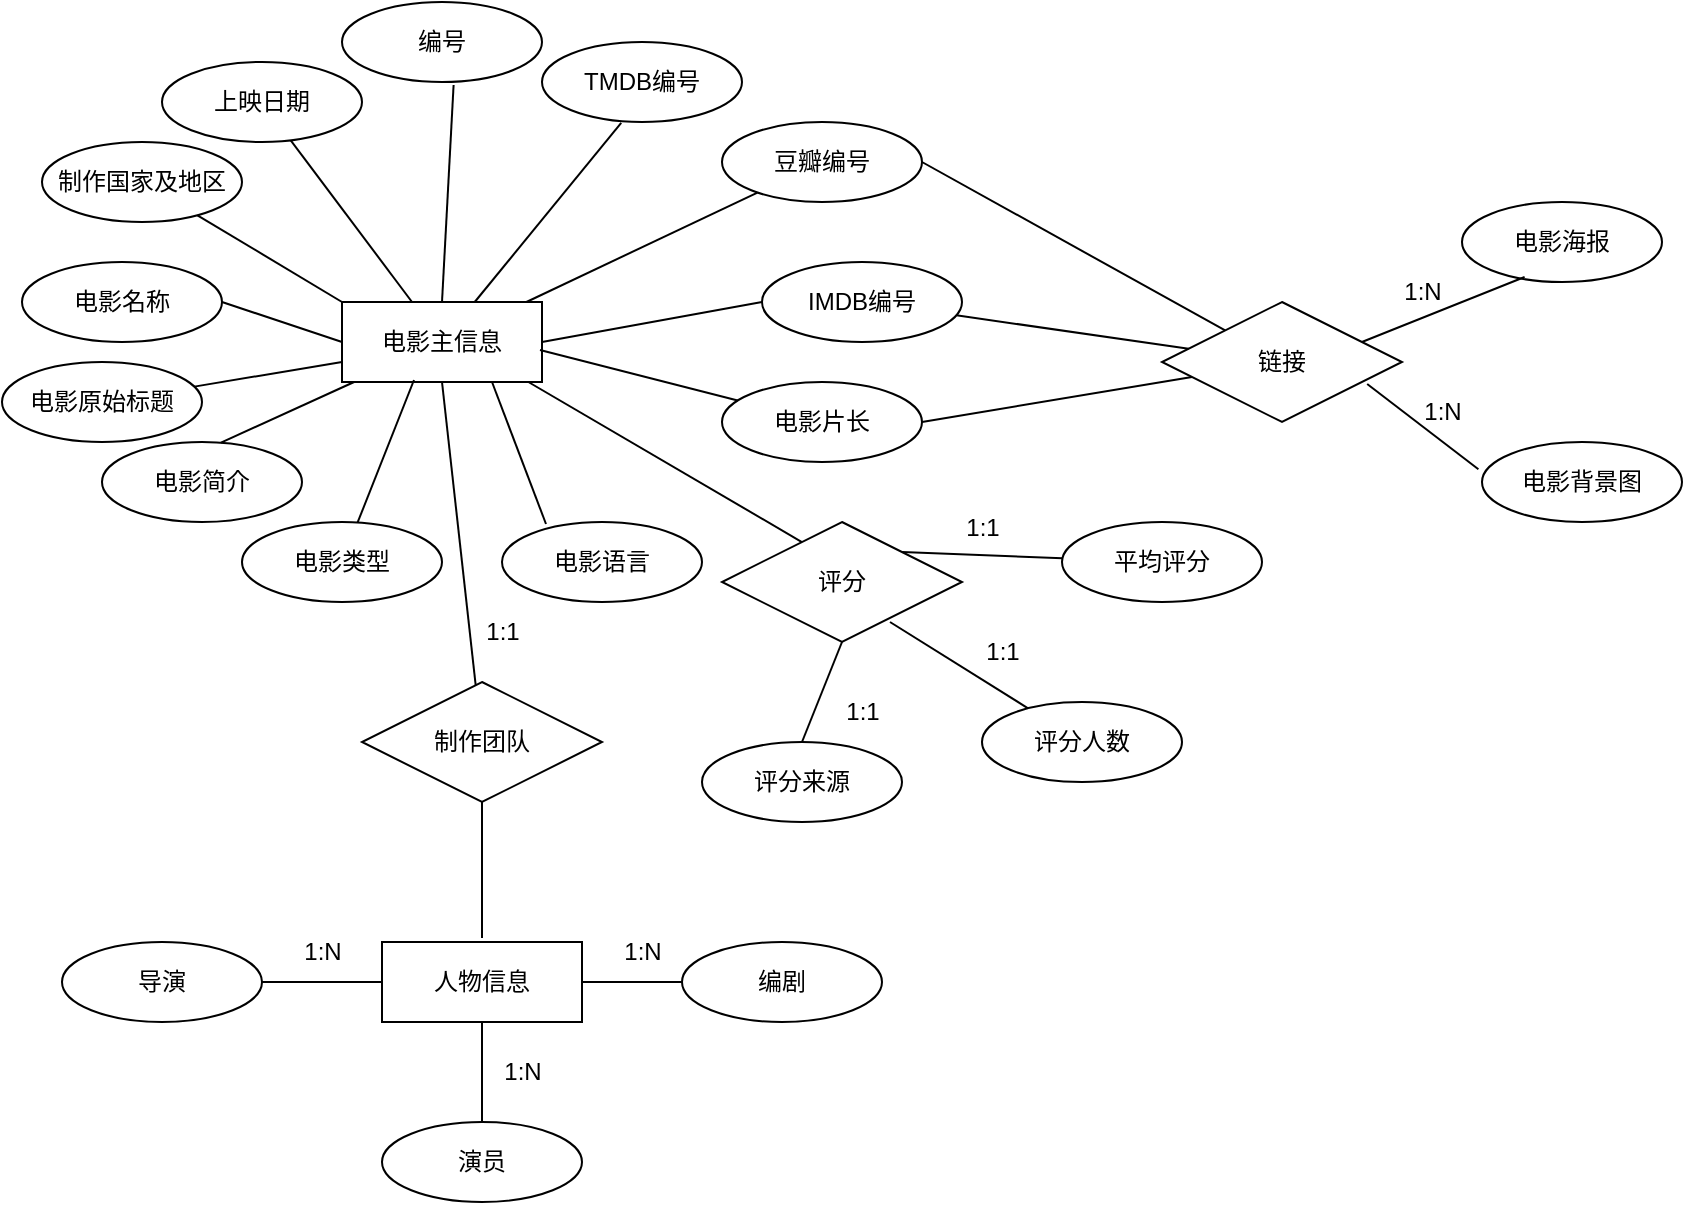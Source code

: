 <mxfile version="24.7.12">
  <diagram id="R2lEEEUBdFMjLlhIrx00" name="Page-1">
    <mxGraphModel dx="3134" dy="1846" grid="1" gridSize="10" guides="1" tooltips="1" connect="1" arrows="1" fold="1" page="1" pageScale="1" pageWidth="850" pageHeight="1100" math="0" shadow="0" extFonts="Permanent Marker^https://fonts.googleapis.com/css?family=Permanent+Marker">
      <root>
        <mxCell id="0" />
        <mxCell id="1" parent="0" />
        <mxCell id="ySv0NDXNb3eUwj8sAtVx-1" value="电影主信息" style="whiteSpace=wrap;html=1;align=center;" vertex="1" parent="1">
          <mxGeometry x="-890" y="-510" width="100" height="40" as="geometry" />
        </mxCell>
        <mxCell id="ySv0NDXNb3eUwj8sAtVx-2" value="豆瓣编号" style="ellipse;whiteSpace=wrap;html=1;align=center;" vertex="1" parent="1">
          <mxGeometry x="-700" y="-600" width="100" height="40" as="geometry" />
        </mxCell>
        <mxCell id="ySv0NDXNb3eUwj8sAtVx-3" value="IMDB编号" style="ellipse;whiteSpace=wrap;html=1;align=center;" vertex="1" parent="1">
          <mxGeometry x="-680" y="-530" width="100" height="40" as="geometry" />
        </mxCell>
        <mxCell id="ySv0NDXNb3eUwj8sAtVx-5" value="TMDB编号" style="ellipse;whiteSpace=wrap;html=1;align=center;" vertex="1" parent="1">
          <mxGeometry x="-790" y="-640" width="100" height="40" as="geometry" />
        </mxCell>
        <mxCell id="ySv0NDXNb3eUwj8sAtVx-6" value="电影名称" style="ellipse;whiteSpace=wrap;html=1;align=center;" vertex="1" parent="1">
          <mxGeometry x="-1050" y="-530" width="100" height="40" as="geometry" />
        </mxCell>
        <mxCell id="ySv0NDXNb3eUwj8sAtVx-7" value="" style="endArrow=none;html=1;rounded=0;" edge="1" parent="1" source="ySv0NDXNb3eUwj8sAtVx-1" target="ySv0NDXNb3eUwj8sAtVx-2">
          <mxGeometry relative="1" as="geometry">
            <mxPoint x="-830" y="-510" as="sourcePoint" />
            <mxPoint x="-670" y="-510" as="targetPoint" />
          </mxGeometry>
        </mxCell>
        <mxCell id="ySv0NDXNb3eUwj8sAtVx-9" value="" style="endArrow=none;html=1;rounded=0;exitX=1;exitY=0.5;exitDx=0;exitDy=0;entryX=0;entryY=0.5;entryDx=0;entryDy=0;" edge="1" parent="1" source="ySv0NDXNb3eUwj8sAtVx-1" target="ySv0NDXNb3eUwj8sAtVx-3">
          <mxGeometry relative="1" as="geometry">
            <mxPoint x="-750" y="-480.48" as="sourcePoint" />
            <mxPoint x="-700" y="-480.48" as="targetPoint" />
          </mxGeometry>
        </mxCell>
        <mxCell id="ySv0NDXNb3eUwj8sAtVx-12" value="" style="endArrow=none;html=1;rounded=0;exitX=1;exitY=0.5;exitDx=0;exitDy=0;entryX=0;entryY=0.5;entryDx=0;entryDy=0;" edge="1" parent="1" source="ySv0NDXNb3eUwj8sAtVx-6" target="ySv0NDXNb3eUwj8sAtVx-1">
          <mxGeometry relative="1" as="geometry">
            <mxPoint x="-900" y="-480" as="sourcePoint" />
            <mxPoint x="-860" y="-480" as="targetPoint" />
          </mxGeometry>
        </mxCell>
        <mxCell id="ySv0NDXNb3eUwj8sAtVx-18" value="电影语言" style="ellipse;whiteSpace=wrap;html=1;align=center;" vertex="1" parent="1">
          <mxGeometry x="-810" y="-400" width="100" height="40" as="geometry" />
        </mxCell>
        <mxCell id="ySv0NDXNb3eUwj8sAtVx-19" value="电影类型&lt;span style=&quot;color: rgba(0, 0, 0, 0); font-family: monospace; font-size: 0px; text-align: start; text-wrap: nowrap;&quot;&gt;%3CmxGraphModel%3E%3Croot%3E%3CmxCell%20id%3D%220%22%2F%3E%3CmxCell%20id%3D%221%22%20parent%3D%220%22%2F%3E%3CmxCell%20id%3D%222%22%20value%3D%22%E7%94%B5%E5%BD%B1%E8%AF%AD%E8%A8%80%22%20style%3D%22ellipse%3BwhiteSpace%3Dwrap%3Bhtml%3D1%3Balign%3Dcenter%3B%22%20vertex%3D%221%22%20parent%3D%221%22%3E%3CmxGeometry%20x%3D%22-680%22%20y%3D%22-630%22%20width%3D%22100%22%20height%3D%2240%22%20as%3D%22geometry%22%2F%3E%3C%2FmxCell%3E%3C%2Froot%3E%3C%2FmxGraphModel%3E&lt;/span&gt;" style="ellipse;whiteSpace=wrap;html=1;align=center;" vertex="1" parent="1">
          <mxGeometry x="-940" y="-400" width="100" height="40" as="geometry" />
        </mxCell>
        <mxCell id="ySv0NDXNb3eUwj8sAtVx-20" value="电影简介" style="ellipse;whiteSpace=wrap;html=1;align=center;" vertex="1" parent="1">
          <mxGeometry x="-1010" y="-440" width="100" height="40" as="geometry" />
        </mxCell>
        <mxCell id="ySv0NDXNb3eUwj8sAtVx-21" value="电影片长" style="ellipse;whiteSpace=wrap;html=1;align=center;" vertex="1" parent="1">
          <mxGeometry x="-700" y="-470" width="100" height="40" as="geometry" />
        </mxCell>
        <mxCell id="ySv0NDXNb3eUwj8sAtVx-22" value="上映日期" style="ellipse;whiteSpace=wrap;html=1;align=center;" vertex="1" parent="1">
          <mxGeometry x="-980" y="-630" width="100" height="40" as="geometry" />
        </mxCell>
        <mxCell id="ySv0NDXNb3eUwj8sAtVx-23" value="制作国家及地区" style="ellipse;whiteSpace=wrap;html=1;align=center;" vertex="1" parent="1">
          <mxGeometry x="-1040" y="-590" width="100" height="40" as="geometry" />
        </mxCell>
        <mxCell id="ySv0NDXNb3eUwj8sAtVx-24" value="编号" style="ellipse;whiteSpace=wrap;html=1;align=center;" vertex="1" parent="1">
          <mxGeometry x="-890" y="-660" width="100" height="40" as="geometry" />
        </mxCell>
        <mxCell id="ySv0NDXNb3eUwj8sAtVx-26" value="电影原始标题" style="ellipse;whiteSpace=wrap;html=1;align=center;" vertex="1" parent="1">
          <mxGeometry x="-1060" y="-480" width="100" height="40" as="geometry" />
        </mxCell>
        <mxCell id="ySv0NDXNb3eUwj8sAtVx-27" value="" style="endArrow=none;html=1;rounded=0;entryX=0;entryY=0;entryDx=0;entryDy=0;" edge="1" parent="1" source="ySv0NDXNb3eUwj8sAtVx-23" target="ySv0NDXNb3eUwj8sAtVx-1">
          <mxGeometry relative="1" as="geometry">
            <mxPoint x="-1040" y="-540" as="sourcePoint" />
            <mxPoint x="-880" y="-540" as="targetPoint" />
          </mxGeometry>
        </mxCell>
        <mxCell id="ySv0NDXNb3eUwj8sAtVx-30" value="" style="endArrow=none;html=1;rounded=0;" edge="1" parent="1" source="ySv0NDXNb3eUwj8sAtVx-26">
          <mxGeometry relative="1" as="geometry">
            <mxPoint x="-963.846" y="-470.002" as="sourcePoint" />
            <mxPoint x="-890" y="-480" as="targetPoint" />
          </mxGeometry>
        </mxCell>
        <mxCell id="ySv0NDXNb3eUwj8sAtVx-31" value="" style="endArrow=none;html=1;rounded=0;" edge="1" parent="1" source="ySv0NDXNb3eUwj8sAtVx-1" target="ySv0NDXNb3eUwj8sAtVx-22">
          <mxGeometry relative="1" as="geometry">
            <mxPoint x="-760" y="-540" as="sourcePoint" />
            <mxPoint x="-600" y="-540" as="targetPoint" />
          </mxGeometry>
        </mxCell>
        <mxCell id="ySv0NDXNb3eUwj8sAtVx-32" value="" style="endArrow=none;html=1;rounded=0;entryX=0.403;entryY=-0.022;entryDx=0;entryDy=0;entryPerimeter=0;" edge="1" parent="1" source="ySv0NDXNb3eUwj8sAtVx-1">
          <mxGeometry relative="1" as="geometry">
            <mxPoint x="-829.5" y="-470.0" as="sourcePoint" />
            <mxPoint x="-950.5" y="-439.72" as="targetPoint" />
          </mxGeometry>
        </mxCell>
        <mxCell id="ySv0NDXNb3eUwj8sAtVx-33" value="" style="endArrow=none;html=1;rounded=0;entryX=0.22;entryY=0.025;entryDx=0;entryDy=0;exitX=0.75;exitY=1;exitDx=0;exitDy=0;entryPerimeter=0;" edge="1" parent="1" source="ySv0NDXNb3eUwj8sAtVx-1" target="ySv0NDXNb3eUwj8sAtVx-18">
          <mxGeometry relative="1" as="geometry">
            <mxPoint x="-780" y="-480" as="sourcePoint" />
            <mxPoint x="-620" y="-480" as="targetPoint" />
          </mxGeometry>
        </mxCell>
        <mxCell id="ySv0NDXNb3eUwj8sAtVx-34" value="" style="endArrow=none;html=1;rounded=0;exitX=0.36;exitY=0.975;exitDx=0;exitDy=0;exitPerimeter=0;" edge="1" parent="1" source="ySv0NDXNb3eUwj8sAtVx-1" target="ySv0NDXNb3eUwj8sAtVx-19">
          <mxGeometry relative="1" as="geometry">
            <mxPoint x="-800" y="-450" as="sourcePoint" />
            <mxPoint x="-640" y="-450" as="targetPoint" />
          </mxGeometry>
        </mxCell>
        <mxCell id="ySv0NDXNb3eUwj8sAtVx-35" value="" style="endArrow=none;html=1;rounded=0;exitX=0.99;exitY=0.6;exitDx=0;exitDy=0;exitPerimeter=0;" edge="1" parent="1" source="ySv0NDXNb3eUwj8sAtVx-1" target="ySv0NDXNb3eUwj8sAtVx-21">
          <mxGeometry relative="1" as="geometry">
            <mxPoint x="-780" y="-490" as="sourcePoint" />
            <mxPoint x="-620" y="-490" as="targetPoint" />
          </mxGeometry>
        </mxCell>
        <mxCell id="ySv0NDXNb3eUwj8sAtVx-37" value="" style="endArrow=none;html=1;rounded=0;exitX=0.558;exitY=1.038;exitDx=0;exitDy=0;exitPerimeter=0;entryX=0.5;entryY=0;entryDx=0;entryDy=0;" edge="1" parent="1" source="ySv0NDXNb3eUwj8sAtVx-24" target="ySv0NDXNb3eUwj8sAtVx-1">
          <mxGeometry relative="1" as="geometry">
            <mxPoint x="-820" y="-590" as="sourcePoint" />
            <mxPoint x="-660" y="-590" as="targetPoint" />
          </mxGeometry>
        </mxCell>
        <mxCell id="ySv0NDXNb3eUwj8sAtVx-38" value="" style="endArrow=none;html=1;rounded=0;entryX=0.396;entryY=1.012;entryDx=0;entryDy=0;entryPerimeter=0;" edge="1" parent="1" source="ySv0NDXNb3eUwj8sAtVx-1" target="ySv0NDXNb3eUwj8sAtVx-5">
          <mxGeometry relative="1" as="geometry">
            <mxPoint x="-820" y="-540" as="sourcePoint" />
            <mxPoint x="-660" y="-540" as="targetPoint" />
          </mxGeometry>
        </mxCell>
        <mxCell id="ySv0NDXNb3eUwj8sAtVx-43" value="人物信息" style="whiteSpace=wrap;html=1;align=center;" vertex="1" parent="1">
          <mxGeometry x="-870" y="-190" width="100" height="40" as="geometry" />
        </mxCell>
        <mxCell id="ySv0NDXNb3eUwj8sAtVx-44" value="导演" style="ellipse;whiteSpace=wrap;html=1;align=center;" vertex="1" parent="1">
          <mxGeometry x="-1030" y="-190" width="100" height="40" as="geometry" />
        </mxCell>
        <mxCell id="ySv0NDXNb3eUwj8sAtVx-45" value="编剧" style="ellipse;whiteSpace=wrap;html=1;align=center;" vertex="1" parent="1">
          <mxGeometry x="-720" y="-190" width="100" height="40" as="geometry" />
        </mxCell>
        <mxCell id="ySv0NDXNb3eUwj8sAtVx-46" value="演员" style="ellipse;whiteSpace=wrap;html=1;align=center;" vertex="1" parent="1">
          <mxGeometry x="-870" y="-100" width="100" height="40" as="geometry" />
        </mxCell>
        <mxCell id="ySv0NDXNb3eUwj8sAtVx-47" value="" style="endArrow=none;html=1;rounded=0;entryX=0.5;entryY=1;entryDx=0;entryDy=0;exitX=0.5;exitY=0;exitDx=0;exitDy=0;" edge="1" parent="1" source="ySv0NDXNb3eUwj8sAtVx-46" target="ySv0NDXNb3eUwj8sAtVx-43">
          <mxGeometry relative="1" as="geometry">
            <mxPoint x="-810" y="-390" as="sourcePoint" />
            <mxPoint x="-650" y="-390" as="targetPoint" />
          </mxGeometry>
        </mxCell>
        <mxCell id="ySv0NDXNb3eUwj8sAtVx-48" value="" style="endArrow=none;html=1;rounded=0;entryX=0;entryY=0.5;entryDx=0;entryDy=0;exitX=1;exitY=0.5;exitDx=0;exitDy=0;" edge="1" parent="1" source="ySv0NDXNb3eUwj8sAtVx-44" target="ySv0NDXNb3eUwj8sAtVx-43">
          <mxGeometry relative="1" as="geometry">
            <mxPoint x="-1050" y="-430" as="sourcePoint" />
            <mxPoint x="-890" y="-430" as="targetPoint" />
          </mxGeometry>
        </mxCell>
        <mxCell id="ySv0NDXNb3eUwj8sAtVx-49" value="" style="endArrow=none;html=1;rounded=0;entryX=1;entryY=0.5;entryDx=0;entryDy=0;exitX=0;exitY=0.5;exitDx=0;exitDy=0;" edge="1" parent="1" source="ySv0NDXNb3eUwj8sAtVx-45" target="ySv0NDXNb3eUwj8sAtVx-43">
          <mxGeometry relative="1" as="geometry">
            <mxPoint x="-1040" y="-420" as="sourcePoint" />
            <mxPoint x="-880" y="-420" as="targetPoint" />
          </mxGeometry>
        </mxCell>
        <mxCell id="ySv0NDXNb3eUwj8sAtVx-51" value="制作团队" style="shape=rhombus;perimeter=rhombusPerimeter;whiteSpace=wrap;html=1;align=center;" vertex="1" parent="1">
          <mxGeometry x="-880" y="-320" width="120" height="60" as="geometry" />
        </mxCell>
        <mxCell id="ySv0NDXNb3eUwj8sAtVx-52" value="评分" style="shape=rhombus;perimeter=rhombusPerimeter;whiteSpace=wrap;html=1;align=center;" vertex="1" parent="1">
          <mxGeometry x="-700" y="-400" width="120" height="60" as="geometry" />
        </mxCell>
        <mxCell id="ySv0NDXNb3eUwj8sAtVx-54" value="" style="endArrow=none;html=1;rounded=0;exitX=0.934;exitY=1.003;exitDx=0;exitDy=0;exitPerimeter=0;entryX=0.333;entryY=0.167;entryDx=0;entryDy=0;entryPerimeter=0;strokeColor=#000000;" edge="1" parent="1" source="ySv0NDXNb3eUwj8sAtVx-1" target="ySv0NDXNb3eUwj8sAtVx-52">
          <mxGeometry relative="1" as="geometry">
            <mxPoint x="-680" y="-410" as="sourcePoint" />
            <mxPoint x="-520" y="-410" as="targetPoint" />
          </mxGeometry>
        </mxCell>
        <mxCell id="ySv0NDXNb3eUwj8sAtVx-55" value="" style="endArrow=none;html=1;rounded=0;exitX=0.5;exitY=1;exitDx=0;exitDy=0;" edge="1" parent="1" source="ySv0NDXNb3eUwj8sAtVx-1" target="ySv0NDXNb3eUwj8sAtVx-51">
          <mxGeometry relative="1" as="geometry">
            <mxPoint x="-820" y="-350" as="sourcePoint" />
            <mxPoint x="-660" y="-350" as="targetPoint" />
          </mxGeometry>
        </mxCell>
        <mxCell id="ySv0NDXNb3eUwj8sAtVx-56" value="" style="endArrow=none;html=1;rounded=0;exitX=0.5;exitY=1;exitDx=0;exitDy=0;" edge="1" parent="1" source="ySv0NDXNb3eUwj8sAtVx-51">
          <mxGeometry relative="1" as="geometry">
            <mxPoint x="-827" y="-270" as="sourcePoint" />
            <mxPoint x="-820" y="-192" as="targetPoint" />
          </mxGeometry>
        </mxCell>
        <mxCell id="ySv0NDXNb3eUwj8sAtVx-57" value="链接" style="shape=rhombus;perimeter=rhombusPerimeter;whiteSpace=wrap;html=1;align=center;" vertex="1" parent="1">
          <mxGeometry x="-480" y="-510" width="120" height="60" as="geometry" />
        </mxCell>
        <mxCell id="ySv0NDXNb3eUwj8sAtVx-58" value="电影海报" style="ellipse;whiteSpace=wrap;html=1;align=center;" vertex="1" parent="1">
          <mxGeometry x="-330" y="-560" width="100" height="40" as="geometry" />
        </mxCell>
        <mxCell id="ySv0NDXNb3eUwj8sAtVx-59" value="电影背景图" style="ellipse;whiteSpace=wrap;html=1;align=center;" vertex="1" parent="1">
          <mxGeometry x="-320" y="-440" width="100" height="40" as="geometry" />
        </mxCell>
        <mxCell id="ySv0NDXNb3eUwj8sAtVx-60" value="" style="endArrow=none;html=1;rounded=0;exitX=1;exitY=0.5;exitDx=0;exitDy=0;" edge="1" parent="1" source="ySv0NDXNb3eUwj8sAtVx-2" target="ySv0NDXNb3eUwj8sAtVx-57">
          <mxGeometry relative="1" as="geometry">
            <mxPoint x="-510" y="-430" as="sourcePoint" />
            <mxPoint x="-350" y="-430" as="targetPoint" />
          </mxGeometry>
        </mxCell>
        <mxCell id="ySv0NDXNb3eUwj8sAtVx-61" value="" style="endArrow=none;html=1;rounded=0;" edge="1" parent="1" source="ySv0NDXNb3eUwj8sAtVx-3" target="ySv0NDXNb3eUwj8sAtVx-57">
          <mxGeometry relative="1" as="geometry">
            <mxPoint x="-530" y="-440" as="sourcePoint" />
            <mxPoint x="-370" y="-440" as="targetPoint" />
          </mxGeometry>
        </mxCell>
        <mxCell id="ySv0NDXNb3eUwj8sAtVx-63" value="" style="endArrow=none;html=1;rounded=0;exitX=1;exitY=0.5;exitDx=0;exitDy=0;" edge="1" parent="1" source="ySv0NDXNb3eUwj8sAtVx-21" target="ySv0NDXNb3eUwj8sAtVx-57">
          <mxGeometry relative="1" as="geometry">
            <mxPoint x="-570" y="-440" as="sourcePoint" />
            <mxPoint x="-410" y="-440" as="targetPoint" />
          </mxGeometry>
        </mxCell>
        <mxCell id="ySv0NDXNb3eUwj8sAtVx-66" value="" style="endArrow=none;html=1;rounded=0;entryX=0.313;entryY=0.938;entryDx=0;entryDy=0;entryPerimeter=0;exitX=0.833;exitY=0.333;exitDx=0;exitDy=0;exitPerimeter=0;" edge="1" parent="1" source="ySv0NDXNb3eUwj8sAtVx-57" target="ySv0NDXNb3eUwj8sAtVx-58">
          <mxGeometry relative="1" as="geometry">
            <mxPoint x="-380" y="-500" as="sourcePoint" />
            <mxPoint x="-220" y="-500" as="targetPoint" />
          </mxGeometry>
        </mxCell>
        <mxCell id="ySv0NDXNb3eUwj8sAtVx-67" value="" style="endArrow=none;html=1;rounded=0;entryX=-0.018;entryY=0.34;entryDx=0;entryDy=0;entryPerimeter=0;exitX=0.855;exitY=0.683;exitDx=0;exitDy=0;exitPerimeter=0;" edge="1" parent="1" source="ySv0NDXNb3eUwj8sAtVx-57" target="ySv0NDXNb3eUwj8sAtVx-59">
          <mxGeometry relative="1" as="geometry">
            <mxPoint x="-390" y="-450" as="sourcePoint" />
            <mxPoint x="-230" y="-450" as="targetPoint" />
          </mxGeometry>
        </mxCell>
        <mxCell id="ySv0NDXNb3eUwj8sAtVx-70" value="1:N" style="text;html=1;align=center;verticalAlign=middle;resizable=0;points=[];autosize=1;strokeColor=none;fillColor=none;" vertex="1" parent="1">
          <mxGeometry x="-360" y="-470" width="40" height="30" as="geometry" />
        </mxCell>
        <mxCell id="ySv0NDXNb3eUwj8sAtVx-71" value="1:N" style="text;html=1;align=center;verticalAlign=middle;resizable=0;points=[];autosize=1;strokeColor=none;fillColor=none;" vertex="1" parent="1">
          <mxGeometry x="-820" y="-140" width="40" height="30" as="geometry" />
        </mxCell>
        <mxCell id="ySv0NDXNb3eUwj8sAtVx-72" value="1:N" style="text;html=1;align=center;verticalAlign=middle;resizable=0;points=[];autosize=1;strokeColor=none;fillColor=none;" vertex="1" parent="1">
          <mxGeometry x="-920" y="-200" width="40" height="30" as="geometry" />
        </mxCell>
        <mxCell id="ySv0NDXNb3eUwj8sAtVx-73" value="1:N" style="text;html=1;align=center;verticalAlign=middle;resizable=0;points=[];autosize=1;strokeColor=none;fillColor=none;" vertex="1" parent="1">
          <mxGeometry x="-370" y="-530" width="40" height="30" as="geometry" />
        </mxCell>
        <mxCell id="ySv0NDXNb3eUwj8sAtVx-74" value="平均评分" style="ellipse;whiteSpace=wrap;html=1;align=center;" vertex="1" parent="1">
          <mxGeometry x="-530" y="-400" width="100" height="40" as="geometry" />
        </mxCell>
        <mxCell id="ySv0NDXNb3eUwj8sAtVx-75" value="评分人数" style="ellipse;whiteSpace=wrap;html=1;align=center;" vertex="1" parent="1">
          <mxGeometry x="-570" y="-310" width="100" height="40" as="geometry" />
        </mxCell>
        <mxCell id="ySv0NDXNb3eUwj8sAtVx-77" value="" style="endArrow=none;html=1;rounded=0;" edge="1" parent="1" source="ySv0NDXNb3eUwj8sAtVx-75">
          <mxGeometry relative="1" as="geometry">
            <mxPoint x="-750" y="-320" as="sourcePoint" />
            <mxPoint x="-616" y="-350" as="targetPoint" />
          </mxGeometry>
        </mxCell>
        <mxCell id="ySv0NDXNb3eUwj8sAtVx-78" value="" style="endArrow=none;html=1;rounded=0;exitX=1;exitY=0;exitDx=0;exitDy=0;" edge="1" parent="1" source="ySv0NDXNb3eUwj8sAtVx-52" target="ySv0NDXNb3eUwj8sAtVx-74">
          <mxGeometry relative="1" as="geometry">
            <mxPoint x="-410" y="-290" as="sourcePoint" />
            <mxPoint x="-250" y="-290" as="targetPoint" />
          </mxGeometry>
        </mxCell>
        <mxCell id="ySv0NDXNb3eUwj8sAtVx-79" value="评分来源" style="ellipse;whiteSpace=wrap;html=1;align=center;" vertex="1" parent="1">
          <mxGeometry x="-710" y="-290" width="100" height="40" as="geometry" />
        </mxCell>
        <mxCell id="ySv0NDXNb3eUwj8sAtVx-81" value="" style="endArrow=none;html=1;rounded=0;entryX=0.5;entryY=1;entryDx=0;entryDy=0;exitX=0.5;exitY=0;exitDx=0;exitDy=0;" edge="1" parent="1" source="ySv0NDXNb3eUwj8sAtVx-79" target="ySv0NDXNb3eUwj8sAtVx-52">
          <mxGeometry relative="1" as="geometry">
            <mxPoint x="-720" y="-320" as="sourcePoint" />
            <mxPoint x="-560" y="-320" as="targetPoint" />
          </mxGeometry>
        </mxCell>
        <mxCell id="ySv0NDXNb3eUwj8sAtVx-82" value="1:1" style="text;html=1;align=center;verticalAlign=middle;resizable=0;points=[];autosize=1;strokeColor=none;fillColor=none;" vertex="1" parent="1">
          <mxGeometry x="-590" y="-412" width="40" height="30" as="geometry" />
        </mxCell>
        <mxCell id="ySv0NDXNb3eUwj8sAtVx-83" value="1:1" style="text;html=1;align=center;verticalAlign=middle;resizable=0;points=[];autosize=1;strokeColor=none;fillColor=none;" vertex="1" parent="1">
          <mxGeometry x="-650" y="-320" width="40" height="30" as="geometry" />
        </mxCell>
        <mxCell id="ySv0NDXNb3eUwj8sAtVx-84" value="1:1" style="text;html=1;align=center;verticalAlign=middle;resizable=0;points=[];autosize=1;strokeColor=none;fillColor=none;" vertex="1" parent="1">
          <mxGeometry x="-580" y="-350" width="40" height="30" as="geometry" />
        </mxCell>
        <mxCell id="ySv0NDXNb3eUwj8sAtVx-85" value="1:1" style="text;html=1;align=center;verticalAlign=middle;resizable=0;points=[];autosize=1;strokeColor=none;fillColor=none;" vertex="1" parent="1">
          <mxGeometry x="-830" y="-360" width="40" height="30" as="geometry" />
        </mxCell>
        <mxCell id="ySv0NDXNb3eUwj8sAtVx-86" value="1:N" style="text;html=1;align=center;verticalAlign=middle;resizable=0;points=[];autosize=1;strokeColor=none;fillColor=none;" vertex="1" parent="1">
          <mxGeometry x="-760" y="-200" width="40" height="30" as="geometry" />
        </mxCell>
      </root>
    </mxGraphModel>
  </diagram>
</mxfile>
